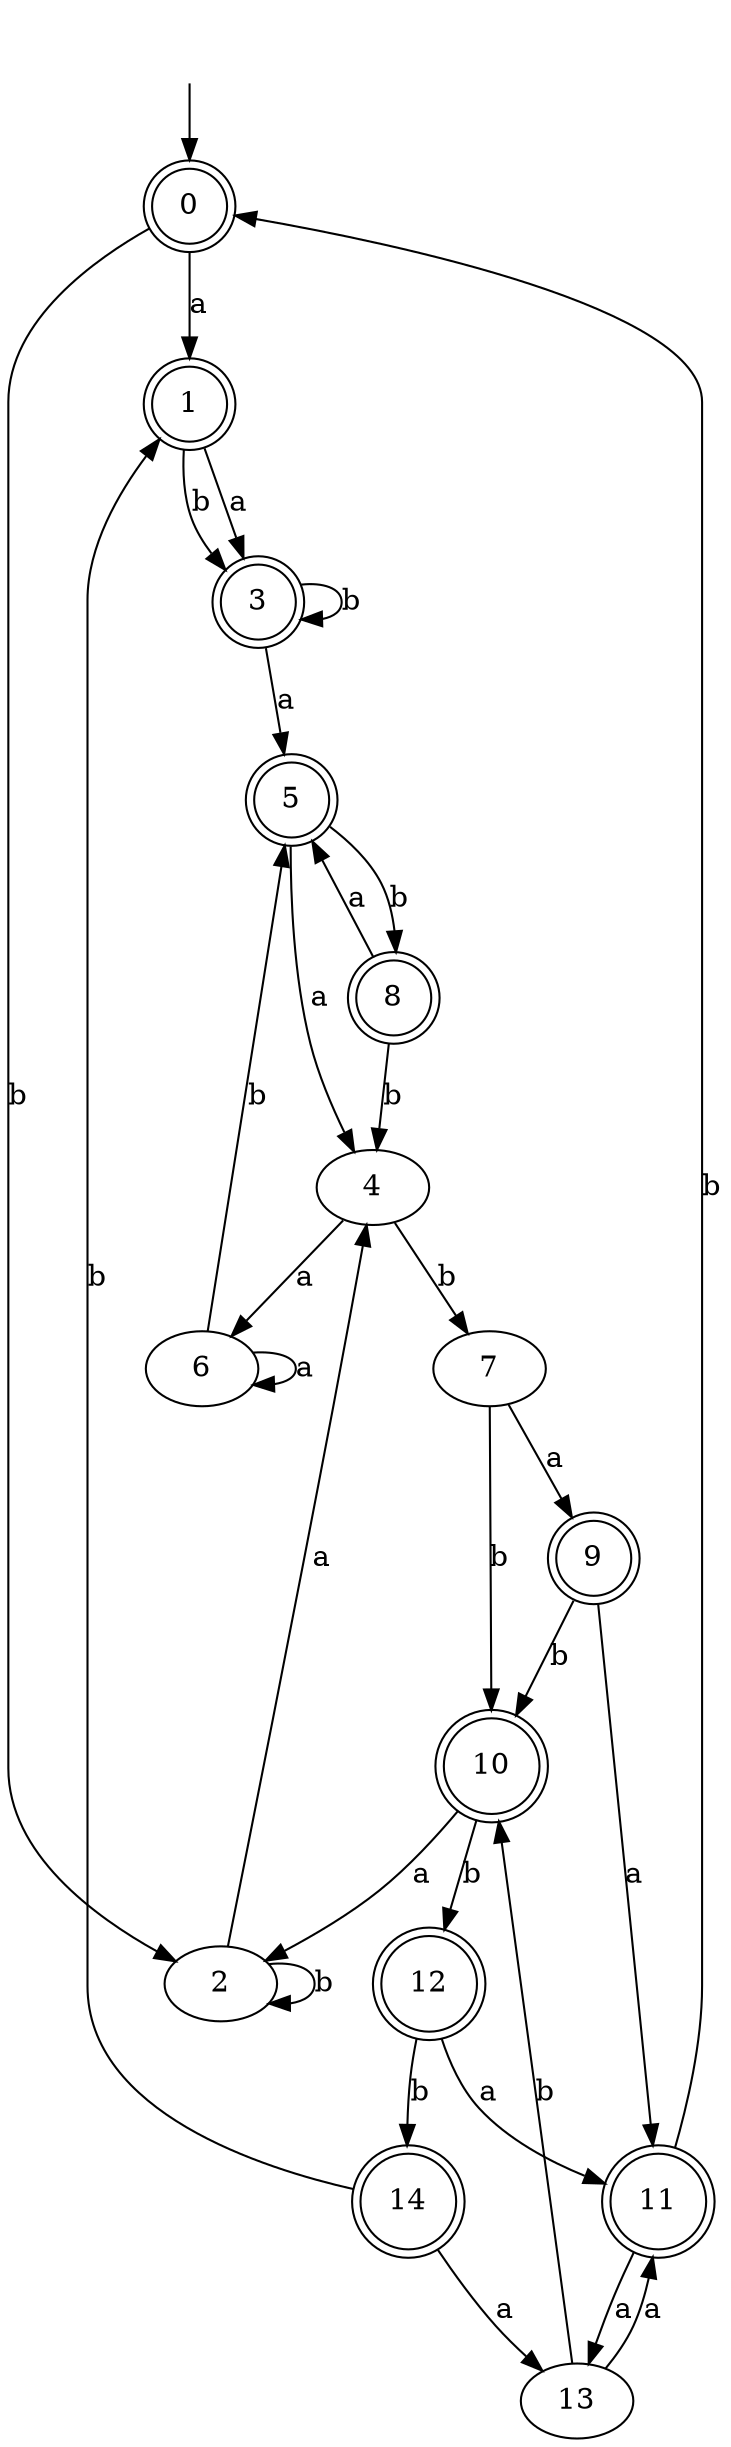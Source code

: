 digraph RandomDFA {
  __start0 [label="", shape=none];
  __start0 -> 0 [label=""];
  0 [shape=circle] [shape=doublecircle]
  0 -> 1 [label="a"]
  0 -> 2 [label="b"]
  1 [shape=doublecircle]
  1 -> 3 [label="a"]
  1 -> 3 [label="b"]
  2
  2 -> 4 [label="a"]
  2 -> 2 [label="b"]
  3 [shape=doublecircle]
  3 -> 5 [label="a"]
  3 -> 3 [label="b"]
  4
  4 -> 6 [label="a"]
  4 -> 7 [label="b"]
  5 [shape=doublecircle]
  5 -> 4 [label="a"]
  5 -> 8 [label="b"]
  6
  6 -> 6 [label="a"]
  6 -> 5 [label="b"]
  7
  7 -> 9 [label="a"]
  7 -> 10 [label="b"]
  8 [shape=doublecircle]
  8 -> 5 [label="a"]
  8 -> 4 [label="b"]
  9 [shape=doublecircle]
  9 -> 11 [label="a"]
  9 -> 10 [label="b"]
  10 [shape=doublecircle]
  10 -> 2 [label="a"]
  10 -> 12 [label="b"]
  11 [shape=doublecircle]
  11 -> 13 [label="a"]
  11 -> 0 [label="b"]
  12 [shape=doublecircle]
  12 -> 11 [label="a"]
  12 -> 14 [label="b"]
  13
  13 -> 11 [label="a"]
  13 -> 10 [label="b"]
  14 [shape=doublecircle]
  14 -> 13 [label="a"]
  14 -> 1 [label="b"]
}
